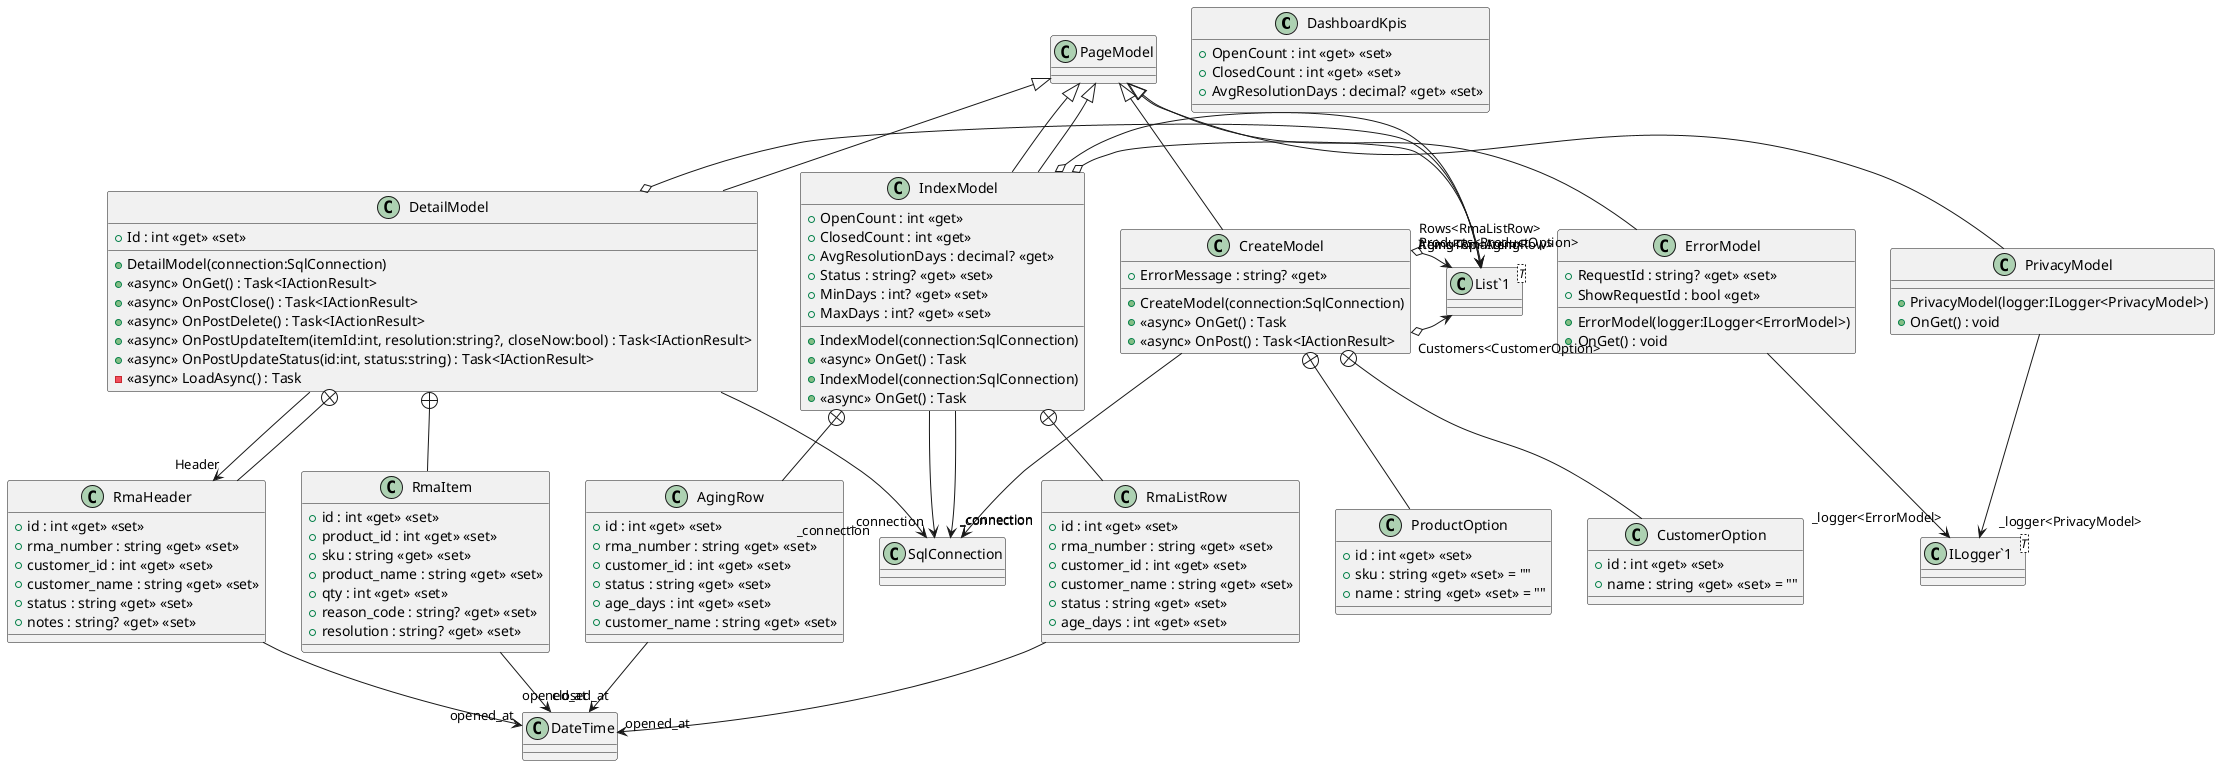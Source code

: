 @startuml
class DashboardKpis {
    + OpenCount : int <<get>> <<set>>
    + ClosedCount : int <<get>> <<set>>
    + AvgResolutionDays : decimal? <<get>> <<set>>
}
class ErrorModel {
    + RequestId : string? <<get>> <<set>>
    + ShowRequestId : bool <<get>>
    + ErrorModel(logger:ILogger<ErrorModel>)
    + OnGet() : void
}
class "ILogger`1"<T> {
}
PageModel <|-- ErrorModel
ErrorModel --> "_logger<ErrorModel>" "ILogger`1"
class IndexModel {
    + OpenCount : int <<get>>
    + ClosedCount : int <<get>>
    + AvgResolutionDays : decimal? <<get>>
    + IndexModel(connection:SqlConnection)
    + <<async>> OnGet() : Task
}
class AgingRow {
    + id : int <<get>> <<set>>
    + rma_number : string <<get>> <<set>>
    + customer_id : int <<get>> <<set>>
    + status : string <<get>> <<set>>
    + age_days : int <<get>> <<set>>
    + customer_name : string <<get>> <<set>>
}
class "List`1"<T> {
}
PageModel <|-- IndexModel
IndexModel --> "_connection" SqlConnection
IndexModel o-> "AgingTop<AgingRow>" "List`1"
IndexModel +-- AgingRow
AgingRow --> "opened_at" DateTime
class PrivacyModel {
    + PrivacyModel(logger:ILogger<PrivacyModel>)
    + OnGet() : void
}
class "ILogger`1"<T> {
}
PageModel <|-- PrivacyModel
PrivacyModel --> "_logger<PrivacyModel>" "ILogger`1"
class CreateModel {
    + CreateModel(connection:SqlConnection)
    + ErrorMessage : string? <<get>>
    + <<async>> OnGet() : Task
    + <<async>> OnPost() : Task<IActionResult>
}
class "List`1"<T> {
}
class CustomerOption {
    + id : int <<get>> <<set>>
    + name : string <<get>> <<set>> = ""
}
class ProductOption {
    + id : int <<get>> <<set>>
    + sku : string <<get>> <<set>> = ""
    + name : string <<get>> <<set>> = ""
}
PageModel <|-- CreateModel
CreateModel --> "_connection" SqlConnection
CreateModel o-> "Customers<CustomerOption>" "List`1"
CreateModel o-> "Products<ProductOption>" "List`1"
CreateModel +-- CustomerOption
CreateModel +-- ProductOption
class DetailModel {
    + DetailModel(connection:SqlConnection)
    + Id : int <<get>> <<set>>
    + <<async>> OnGet() : Task<IActionResult>
    + <<async>> OnPostClose() : Task<IActionResult>
    + <<async>> OnPostDelete() : Task<IActionResult>
    + <<async>> OnPostUpdateItem(itemId:int, resolution:string?, closeNow:bool) : Task<IActionResult>
    + <<async>> OnPostUpdateStatus(id:int, status:string) : Task<IActionResult>
    - <<async>> LoadAsync() : Task
}
class RmaHeader {
    + id : int <<get>> <<set>>
    + rma_number : string <<get>> <<set>>
    + customer_id : int <<get>> <<set>>
    + customer_name : string <<get>> <<set>>
    + status : string <<get>> <<set>>
    + notes : string? <<get>> <<set>>
}
class RmaItem {
    + id : int <<get>> <<set>>
    + product_id : int <<get>> <<set>>
    + sku : string <<get>> <<set>>
    + product_name : string <<get>> <<set>>
    + qty : int <<get>> <<set>>
    + reason_code : string? <<get>> <<set>>
    + resolution : string? <<get>> <<set>>
}
class "List`1"<T> {
}
PageModel <|-- DetailModel
DetailModel --> "_connection" SqlConnection
DetailModel --> "Header" RmaHeader
DetailModel o-> "Items<RmaItem>" "List`1"
DetailModel +-- RmaHeader
RmaHeader --> "opened_at" DateTime
DetailModel +-- RmaItem
RmaItem --> "closed_at" DateTime
class IndexModel {
    + Status : string? <<get>> <<set>>
    + MinDays : int? <<get>> <<set>>
    + MaxDays : int? <<get>> <<set>>
    + IndexModel(connection:SqlConnection)
    + <<async>> OnGet() : Task
}
class RmaListRow {
    + id : int <<get>> <<set>>
    + rma_number : string <<get>> <<set>>
    + customer_id : int <<get>> <<set>>
    + customer_name : string <<get>> <<set>>
    + status : string <<get>> <<set>>
    + age_days : int <<get>> <<set>>
}
class "List`1"<T> {
}
PageModel <|-- IndexModel
IndexModel --> "_connection" SqlConnection
IndexModel o-> "Rows<RmaListRow>" "List`1"
IndexModel +-- RmaListRow
RmaListRow --> "opened_at" DateTime
@enduml
